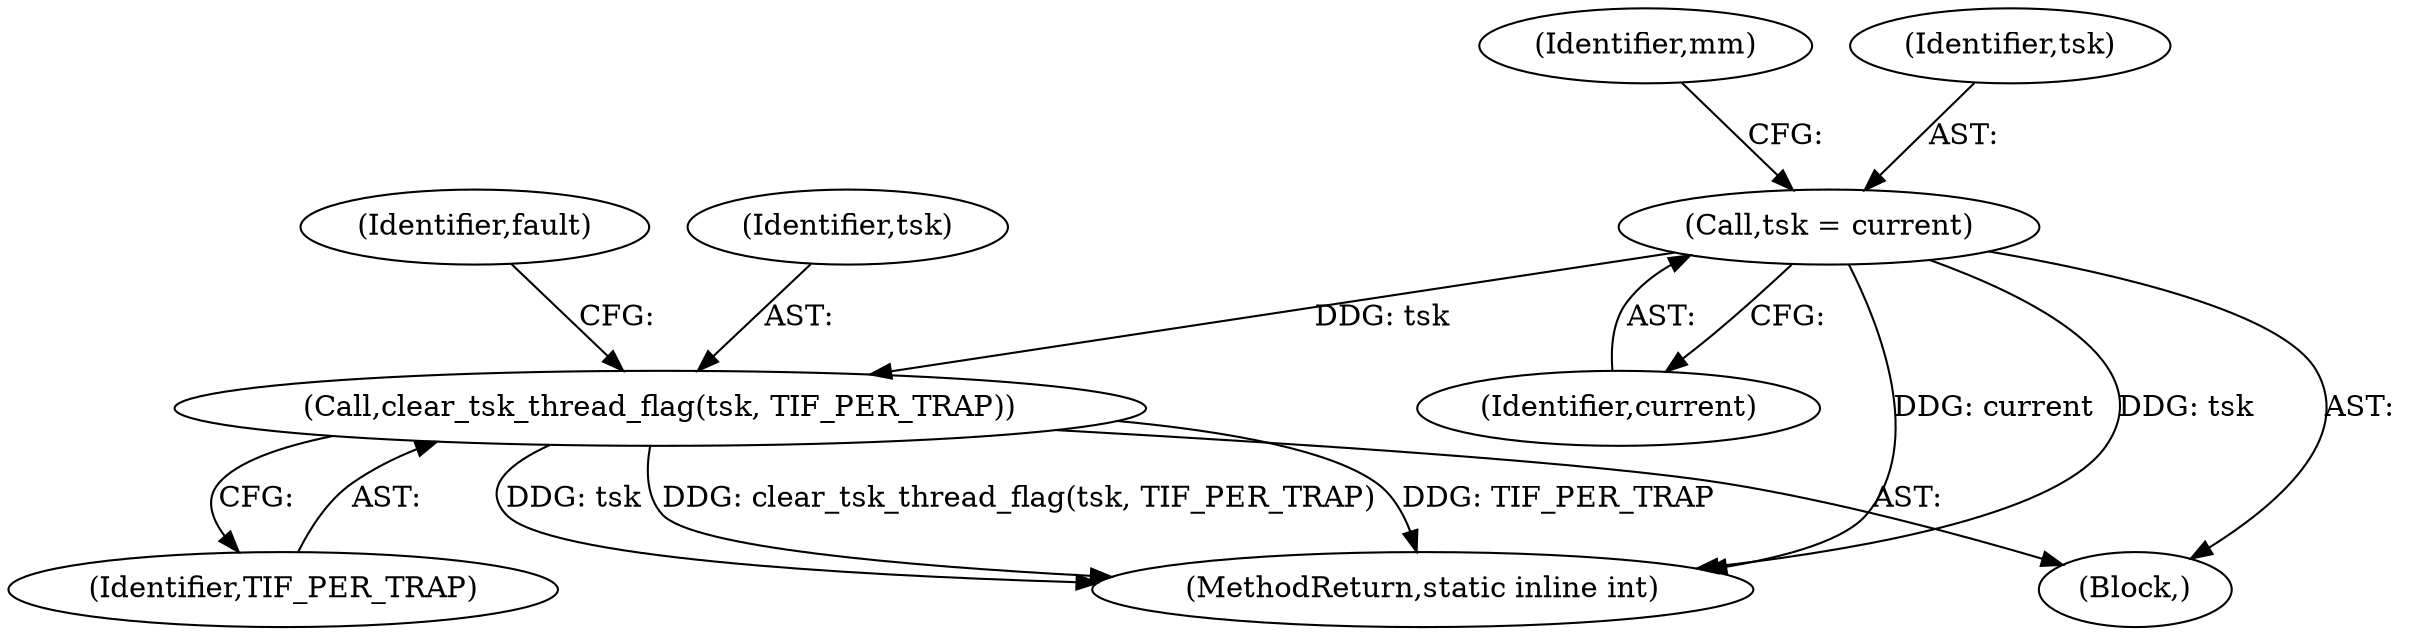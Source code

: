 digraph "0_linux_a8b0ca17b80e92faab46ee7179ba9e99ccb61233_21@API" {
"1000282" [label="(Call,clear_tsk_thread_flag(tsk, TIF_PER_TRAP))"];
"1000122" [label="(Call,tsk = current)"];
"1000297" [label="(MethodReturn,static inline int)"];
"1000286" [label="(Identifier,fault)"];
"1000110" [label="(Block,)"];
"1000283" [label="(Identifier,tsk)"];
"1000282" [label="(Call,clear_tsk_thread_flag(tsk, TIF_PER_TRAP))"];
"1000122" [label="(Call,tsk = current)"];
"1000124" [label="(Identifier,current)"];
"1000284" [label="(Identifier,TIF_PER_TRAP)"];
"1000126" [label="(Identifier,mm)"];
"1000123" [label="(Identifier,tsk)"];
"1000282" -> "1000110"  [label="AST: "];
"1000282" -> "1000284"  [label="CFG: "];
"1000283" -> "1000282"  [label="AST: "];
"1000284" -> "1000282"  [label="AST: "];
"1000286" -> "1000282"  [label="CFG: "];
"1000282" -> "1000297"  [label="DDG: clear_tsk_thread_flag(tsk, TIF_PER_TRAP)"];
"1000282" -> "1000297"  [label="DDG: TIF_PER_TRAP"];
"1000282" -> "1000297"  [label="DDG: tsk"];
"1000122" -> "1000282"  [label="DDG: tsk"];
"1000122" -> "1000110"  [label="AST: "];
"1000122" -> "1000124"  [label="CFG: "];
"1000123" -> "1000122"  [label="AST: "];
"1000124" -> "1000122"  [label="AST: "];
"1000126" -> "1000122"  [label="CFG: "];
"1000122" -> "1000297"  [label="DDG: tsk"];
"1000122" -> "1000297"  [label="DDG: current"];
}
